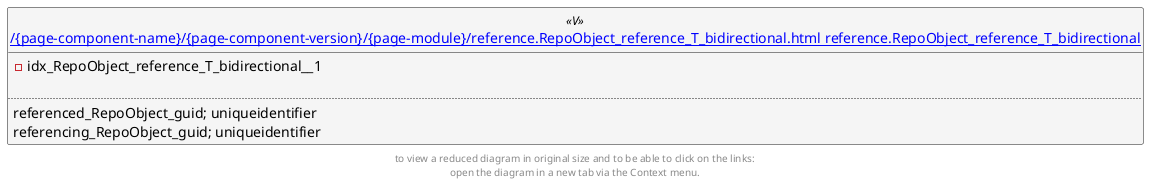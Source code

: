 @startuml
left to right direction
'top to bottom direction
hide circle
'avoide "." issues:
set namespaceSeparator none


skinparam class {
  BackgroundColor White
  BackgroundColor<<FN>> Yellow
  BackgroundColor<<FS>> Yellow
  BackgroundColor<<FT>> LightGray
  BackgroundColor<<IF>> Yellow
  BackgroundColor<<IS>> Yellow
  BackgroundColor<<P>> Aqua
  BackgroundColor<<PC>> Aqua
  BackgroundColor<<SN>> Yellow
  BackgroundColor<<SO>> SlateBlue
  BackgroundColor<<TF>> LightGray
  BackgroundColor<<TR>> Tomato
  BackgroundColor<<U>> White
  BackgroundColor<<V>> WhiteSmoke
  BackgroundColor<<X>> Aqua
}


entity "[[{site-url}/{page-component-name}/{page-component-version}/{page-module}/reference.RepoObject_reference_T_bidirectional.html reference.RepoObject_reference_T_bidirectional]]" as reference.RepoObject_reference_T_bidirectional << V >> {
- idx_RepoObject_reference_T_bidirectional__1

..
referenced_RepoObject_guid; uniqueidentifier
referencing_RepoObject_guid; uniqueidentifier
}


footer
to view a reduced diagram in original size and to be able to click on the links:
open the diagram in a new tab via the Context menu.
end footer

@enduml

